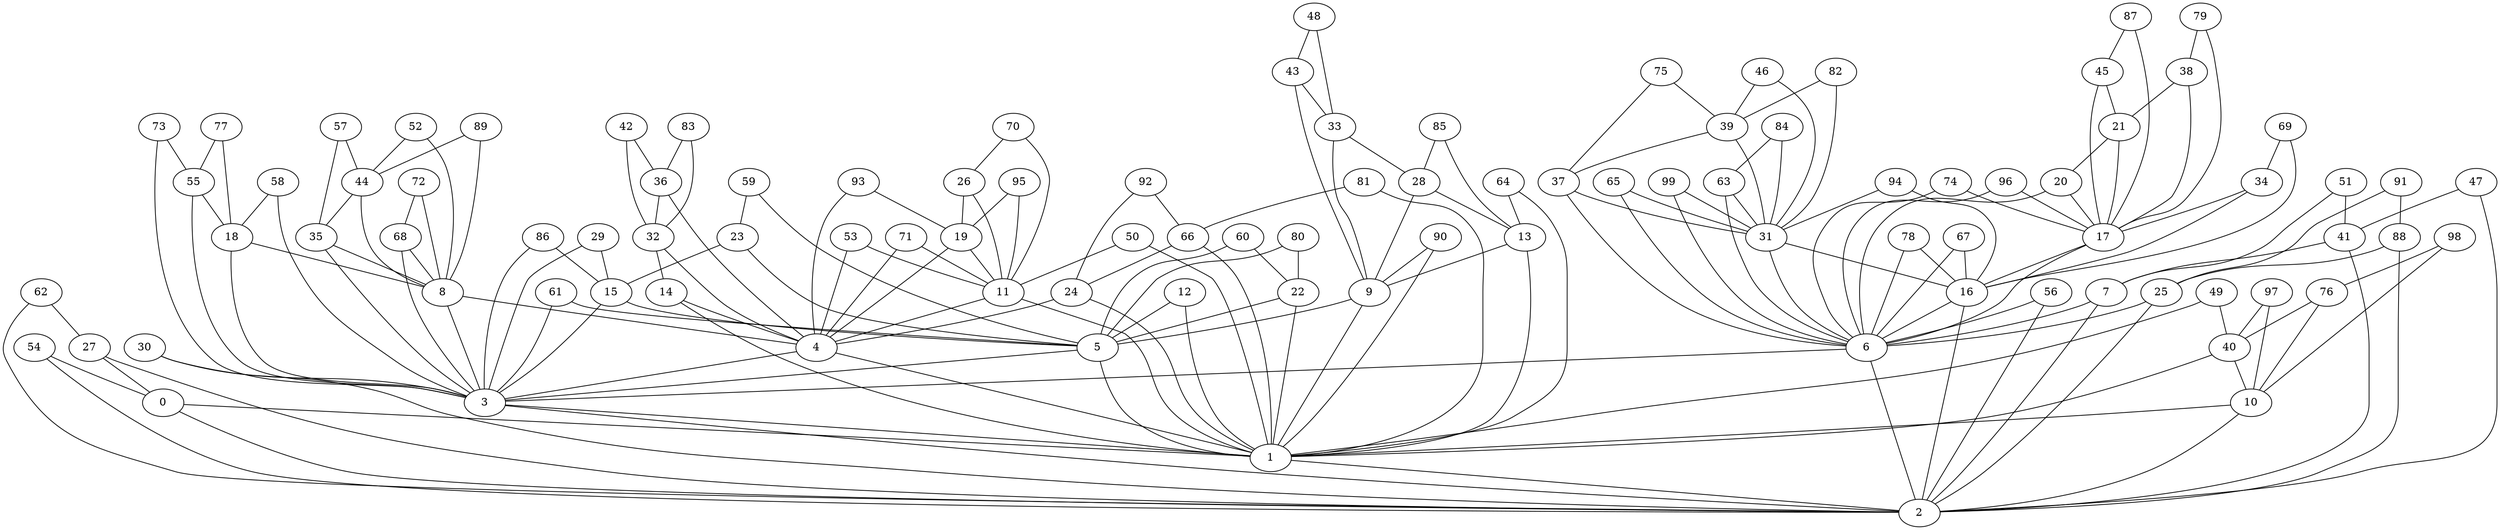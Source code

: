 graph Dorogovtsev_Mendes_100 {
0;
1;
2;
3;
4;
5;
6;
7;
8;
9;
10;
11;
12;
13;
14;
15;
16;
17;
18;
19;
20;
21;
22;
23;
24;
25;
26;
27;
28;
29;
30;
31;
32;
33;
34;
35;
36;
37;
38;
39;
40;
41;
42;
43;
44;
45;
46;
47;
48;
49;
50;
51;
52;
53;
54;
55;
56;
57;
58;
59;
60;
61;
62;
63;
64;
65;
66;
67;
68;
69;
70;
71;
72;
73;
74;
75;
76;
77;
78;
79;
80;
81;
82;
83;
84;
85;
86;
87;
88;
89;
90;
91;
92;
93;
94;
95;
96;
97;
98;
99;
0 -- 1 [color=black];
1 -- 2 [color=black];
2 -- 0 [color=black];
3 -- 1 [color=black];
3 -- 2 [color=black];
4 -- 3 [color=black];
4 -- 1 [color=black];
5 -- 3 [color=black];
5 -- 1 [color=black];
6 -- 3 [color=black];
6 -- 2 [color=black];
7 -- 6 [color=black];
7 -- 2 [color=black];
8 -- 4 [color=black];
8 -- 3 [color=black];
9 -- 5 [color=black];
9 -- 1 [color=black];
10 -- 1 [color=black];
10 -- 2 [color=black];
11 -- 4 [color=black];
11 -- 1 [color=black];
12 -- 5 [color=black];
12 -- 1 [color=black];
13 -- 9 [color=black];
13 -- 1 [color=black];
14 -- 4 [color=black];
14 -- 1 [color=black];
15 -- 5 [color=black];
15 -- 3 [color=black];
16 -- 6 [color=black];
16 -- 2 [color=black];
17 -- 16 [color=black];
17 -- 6 [color=black];
18 -- 8 [color=black];
18 -- 3 [color=black];
19 -- 11 [color=black];
19 -- 4 [color=black];
20 -- 17 [color=black];
20 -- 6 [color=black];
21 -- 20 [color=black];
21 -- 17 [color=black];
22 -- 5 [color=black];
22 -- 1 [color=black];
23 -- 15 [color=black];
23 -- 5 [color=black];
24 -- 4 [color=black];
24 -- 1 [color=black];
25 -- 6 [color=black];
25 -- 2 [color=black];
26 -- 19 [color=black];
26 -- 11 [color=black];
27 -- 2 [color=black];
27 -- 0 [color=black];
28 -- 13 [color=black];
28 -- 9 [color=black];
29 -- 15 [color=black];
29 -- 3 [color=black];
30 -- 3 [color=black];
30 -- 2 [color=black];
31 -- 16 [color=black];
31 -- 6 [color=black];
32 -- 14 [color=black];
32 -- 4 [color=black];
33 -- 28 [color=black];
33 -- 9 [color=black];
34 -- 17 [color=black];
34 -- 16 [color=black];
35 -- 8 [color=black];
35 -- 3 [color=black];
36 -- 32 [color=black];
36 -- 4 [color=black];
37 -- 31 [color=black];
37 -- 6 [color=black];
38 -- 21 [color=black];
38 -- 17 [color=black];
39 -- 37 [color=black];
39 -- 31 [color=black];
40 -- 10 [color=black];
40 -- 1 [color=black];
41 -- 7 [color=black];
41 -- 2 [color=black];
42 -- 36 [color=black];
42 -- 32 [color=black];
43 -- 33 [color=black];
43 -- 9 [color=black];
44 -- 35 [color=black];
44 -- 8 [color=black];
45 -- 21 [color=black];
45 -- 17 [color=black];
46 -- 39 [color=black];
46 -- 31 [color=black];
47 -- 41 [color=black];
47 -- 2 [color=black];
48 -- 43 [color=black];
48 -- 33 [color=black];
49 -- 40 [color=black];
49 -- 1 [color=black];
50 -- 11 [color=black];
50 -- 1 [color=black];
51 -- 41 [color=black];
51 -- 7 [color=black];
52 -- 44 [color=black];
52 -- 8 [color=black];
53 -- 11 [color=black];
53 -- 4 [color=black];
54 -- 2 [color=black];
54 -- 0 [color=black];
55 -- 18 [color=black];
55 -- 3 [color=black];
56 -- 6 [color=black];
56 -- 2 [color=black];
57 -- 44 [color=black];
57 -- 35 [color=black];
58 -- 18 [color=black];
58 -- 3 [color=black];
59 -- 23 [color=black];
59 -- 5 [color=black];
60 -- 22 [color=black];
60 -- 5 [color=black];
61 -- 5 [color=black];
61 -- 3 [color=black];
62 -- 27 [color=black];
62 -- 2 [color=black];
63 -- 31 [color=black];
63 -- 6 [color=black];
64 -- 13 [color=black];
64 -- 1 [color=black];
65 -- 31 [color=black];
65 -- 6 [color=black];
66 -- 24 [color=black];
66 -- 1 [color=black];
67 -- 16 [color=black];
67 -- 6 [color=black];
68 -- 8 [color=black];
68 -- 3 [color=black];
69 -- 34 [color=black];
69 -- 16 [color=black];
70 -- 26 [color=black];
70 -- 11 [color=black];
71 -- 11 [color=black];
71 -- 4 [color=black];
72 -- 68 [color=black];
72 -- 8 [color=black];
73 -- 55 [color=black];
73 -- 3 [color=black];
74 -- 17 [color=black];
74 -- 6 [color=black];
75 -- 39 [color=black];
75 -- 37 [color=black];
76 -- 40 [color=black];
76 -- 10 [color=black];
77 -- 55 [color=black];
77 -- 18 [color=black];
78 -- 16 [color=black];
78 -- 6 [color=black];
79 -- 38 [color=black];
79 -- 17 [color=black];
80 -- 22 [color=black];
80 -- 5 [color=black];
81 -- 66 [color=black];
81 -- 1 [color=black];
82 -- 39 [color=black];
82 -- 31 [color=black];
83 -- 36 [color=black];
83 -- 32 [color=black];
84 -- 63 [color=black];
84 -- 31 [color=black];
85 -- 28 [color=black];
85 -- 13 [color=black];
86 -- 15 [color=black];
86 -- 3 [color=black];
87 -- 45 [color=black];
87 -- 17 [color=black];
88 -- 25 [color=black];
88 -- 2 [color=black];
89 -- 44 [color=black];
89 -- 8 [color=black];
90 -- 9 [color=black];
90 -- 1 [color=black];
91 -- 88 [color=black];
91 -- 25 [color=black];
92 -- 66 [color=black];
92 -- 24 [color=black];
93 -- 19 [color=black];
93 -- 4 [color=black];
94 -- 31 [color=black];
94 -- 16 [color=black];
95 -- 19 [color=black];
95 -- 11 [color=black];
96 -- 17 [color=black];
96 -- 6 [color=black];
97 -- 40 [color=black];
97 -- 10 [color=black];
98 -- 76 [color=black];
98 -- 10 [color=black];
99 -- 31 [color=black];
99 -- 6 [color=black];
}